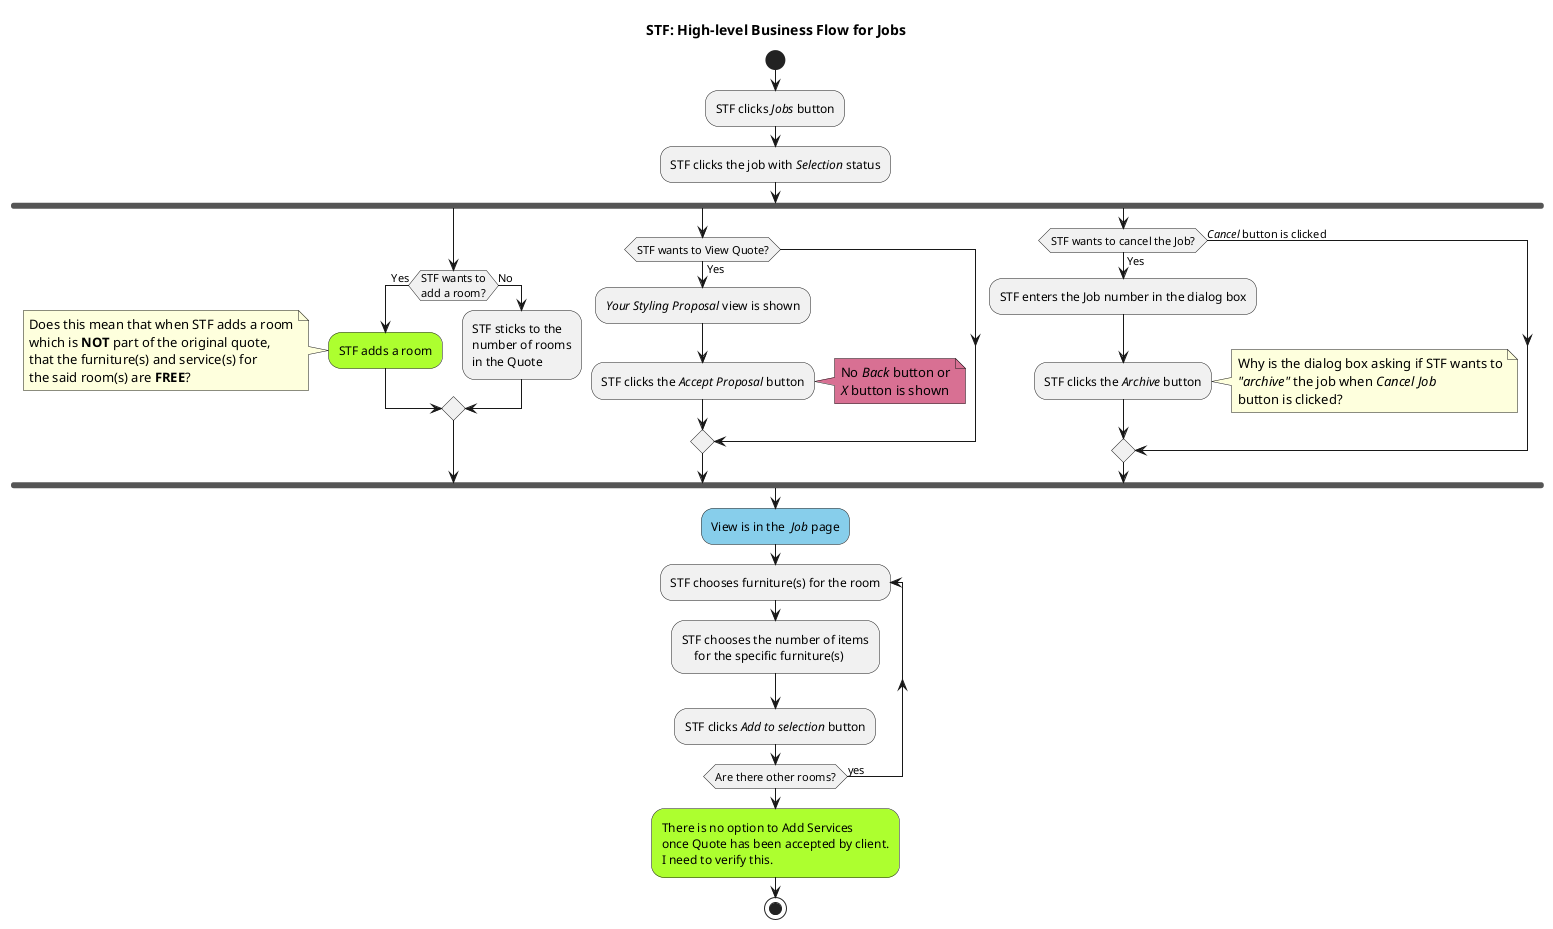 ' Contains the High-level flow of Jobs
' Pre-requisite: Quote has been approved by Client

@startuml
    title STF: High-level Business Flow for Jobs
    start
    :STF clicks //Jobs// button;
    :STF clicks the job with //Selection// status;

    fork
        if (STF wants to\nadd a room?) then (Yes)
            #GreenYellow:STF adds a room;

            note left
                Does this mean that when STF adds a room
                which is **NOT** part of the original quote,
                that the furniture(s) and service(s) for
                the said room(s) are **FREE**?
            end note
        else(No)
            :STF sticks to the\nnumber of rooms\nin the Quote;
        endif
    fork again
        if (STF wants to View Quote?) then (Yes)
            ://Your Styling Proposal// view is shown;
            :STF clicks the //Accept Proposal// button;

            note right #PaleVioletRed
                No //Back// button or
                //X// button is shown
            end note
        endif
    fork again
        if (STF wants to cancel the Job?) then (Yes)
            :STF enters the Job number in the dialog box;
            :STF clicks the //Archive// button;

            note right
                Why is the dialog box asking if STF wants to
                //"archive"// the job when //Cancel Job//
                button is clicked?
            end note
        else (//Cancel// button is clicked)
        endif
    end fork
    
    #SkyBlue:View is in the  //Job// page;

    repeat :STF chooses furniture(s) for the room;
        :STF chooses the number of items
            for the specific furniture(s);
        :STF clicks //Add to selection// button;
    repeat while (Are there other rooms?) is (yes)
    
    #GreenYellow:There is no option to Add Services
    once Quote has been accepted by client.
    I need to verify this.;
    
    stop
@enduml